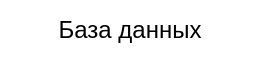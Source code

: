<mxfile version="21.3.5" type="github">
  <diagram name="Страница 1" id="MBVmRBheDgLtFEfpQQyV">
    <mxGraphModel dx="794" dy="394" grid="1" gridSize="10" guides="1" tooltips="1" connect="1" arrows="1" fold="1" page="1" pageScale="1" pageWidth="827" pageHeight="1169" math="0" shadow="0">
      <root>
        <mxCell id="0" />
        <mxCell id="1" parent="0" />
        <mxCell id="G8ImSOZUjMTMjl07MNWs-1" value="База данных" style="text;html=1;strokeColor=none;fillColor=none;align=center;verticalAlign=middle;whiteSpace=wrap;rounded=0;" vertex="1" parent="1">
          <mxGeometry x="280" y="80" width="130" height="30" as="geometry" />
        </mxCell>
      </root>
    </mxGraphModel>
  </diagram>
</mxfile>
